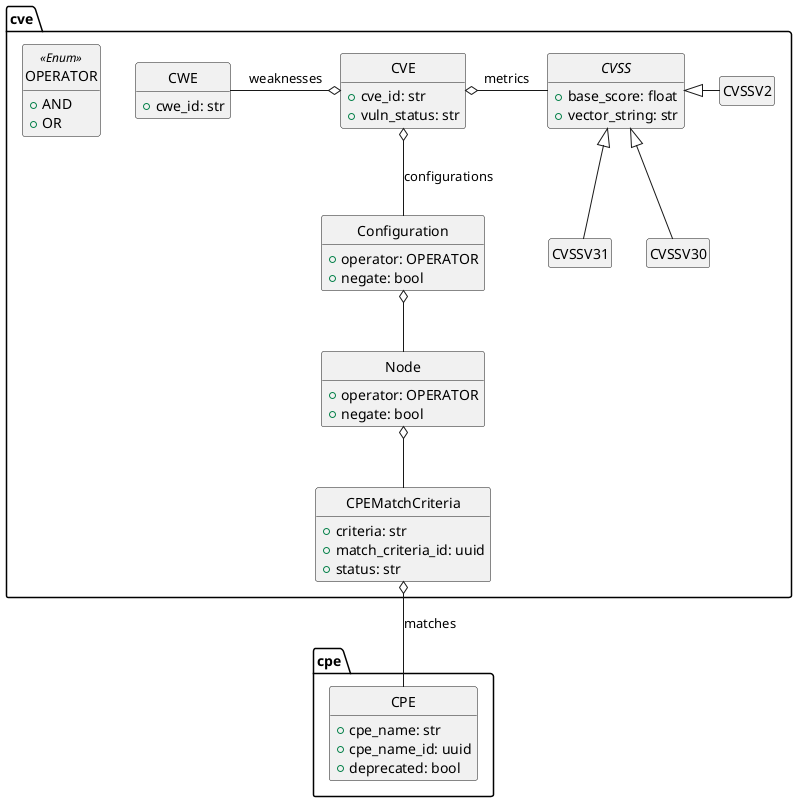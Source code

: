 @startuml

hide empty members
hide circle
' skinparam ClassAttributeIconSize 0

package cve {
  class CVE {
    + cve_id: str
    + vuln_status: str
  }

  class CWE {
    + cwe_id: str
  }

  abstract class CVSS {
    + base_score: float
    + vector_string: str
  }

  class CVSSV2
  class CVSSV30
  class CVSSV31

  class Configuration {
    + operator: OPERATOR
    + negate: bool
  }

  class Node {
    + operator: OPERATOR
    + negate: bool
  }

  class CPEMatchCriteria {
    + criteria: str
    + match_criteria_id: uuid
    + status: str
  }

  enum OPERATOR <<Enum>> {
    + AND
    + OR
  }
}

package cpe {
  class CPE {
    + cpe_name: str
    + cpe_name_id: uuid
    + deprecated: bool
  }
}

CVE o- CVSS : metrics
CWE -o CVE : weaknesses
CVE o-- Configuration : configurations
Configuration o-- Node
Node o-- CPEMatchCriteria
CPEMatchCriteria o-- CPE : matches

CVSS <|-right- CVSSV2
CVSS <|-- CVSSV30
CVSS <|-- CVSSV31

@enduml
